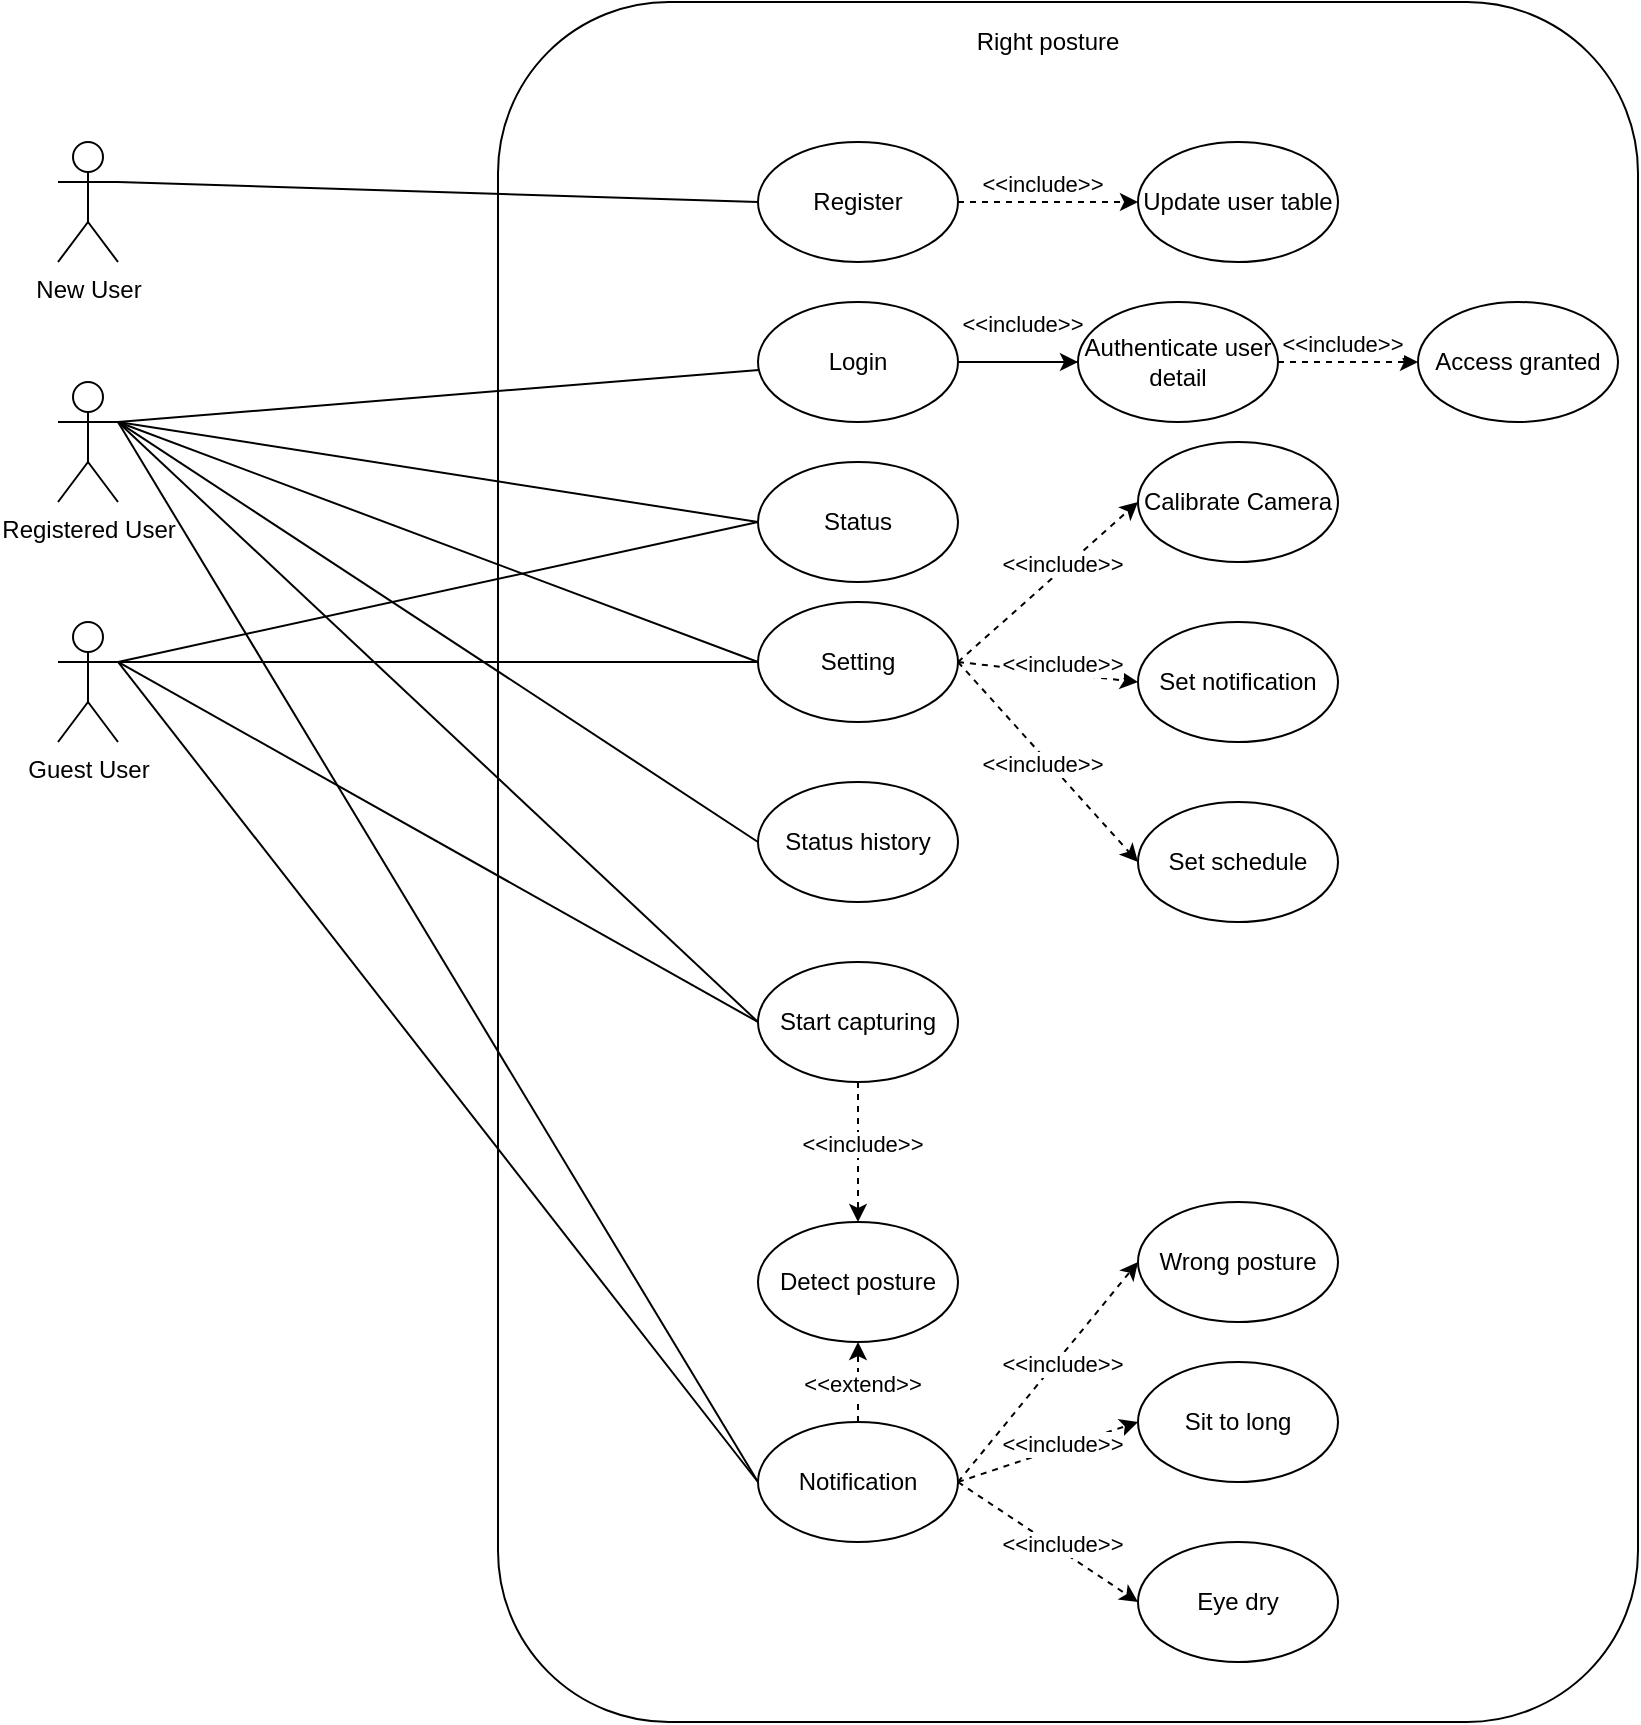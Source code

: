 <mxfile version="15.1.4" type="github">
  <diagram id="-JG7Txu0DK5-Xhey4MnM" name="Page-1">
    <mxGraphModel dx="1422" dy="794" grid="1" gridSize="10" guides="1" tooltips="1" connect="1" arrows="1" fold="1" page="1" pageScale="1" pageWidth="827" pageHeight="1169" math="0" shadow="0">
      <root>
        <mxCell id="0" />
        <mxCell id="1" parent="0" />
        <mxCell id="ysH4_pA1c9GqVPpLG9Pp-1" value="" style="whiteSpace=wrap;html=1;rounded=1;imageAspect=1;" parent="1" vertex="1">
          <mxGeometry x="250" y="20" width="570" height="860" as="geometry" />
        </mxCell>
        <mxCell id="GeJTeXuIoCjIr-xAFSPv-11" style="rounded=0;orthogonalLoop=1;jettySize=auto;html=1;exitX=1;exitY=0.333;exitDx=0;exitDy=0;exitPerimeter=0;entryX=0;entryY=0.5;entryDx=0;entryDy=0;endArrow=none;endFill=0;" edge="1" parent="1" source="ETKNKPYpxQJcBR0h2Ky9-1" target="DozMbugxacGF-HmCCZbO-14">
          <mxGeometry relative="1" as="geometry" />
        </mxCell>
        <mxCell id="GeJTeXuIoCjIr-xAFSPv-33" style="edgeStyle=none;rounded=0;orthogonalLoop=1;jettySize=auto;html=1;exitX=1;exitY=0.333;exitDx=0;exitDy=0;exitPerimeter=0;entryX=0;entryY=0.5;entryDx=0;entryDy=0;endArrow=none;endFill=0;" edge="1" parent="1" source="ETKNKPYpxQJcBR0h2Ky9-1" target="GeJTeXuIoCjIr-xAFSPv-16">
          <mxGeometry relative="1" as="geometry" />
        </mxCell>
        <mxCell id="GeJTeXuIoCjIr-xAFSPv-43" style="edgeStyle=none;rounded=0;orthogonalLoop=1;jettySize=auto;html=1;exitX=1;exitY=0.333;exitDx=0;exitDy=0;exitPerimeter=0;entryX=0;entryY=0.5;entryDx=0;entryDy=0;endArrow=none;endFill=0;" edge="1" parent="1" source="ETKNKPYpxQJcBR0h2Ky9-1" target="GeJTeXuIoCjIr-xAFSPv-14">
          <mxGeometry relative="1" as="geometry" />
        </mxCell>
        <mxCell id="ETKNKPYpxQJcBR0h2Ky9-1" value="Registered User" style="shape=umlActor;verticalLabelPosition=bottom;verticalAlign=top;html=1;outlineConnect=0;" parent="1" vertex="1">
          <mxGeometry x="30" y="210" width="30" height="60" as="geometry" />
        </mxCell>
        <mxCell id="GeJTeXuIoCjIr-xAFSPv-59" style="edgeStyle=none;rounded=0;orthogonalLoop=1;jettySize=auto;html=1;exitX=1;exitY=0.5;exitDx=0;exitDy=0;dashed=1;endArrow=classic;endFill=1;" edge="1" parent="1" source="DozMbugxacGF-HmCCZbO-1" target="GeJTeXuIoCjIr-xAFSPv-57">
          <mxGeometry relative="1" as="geometry" />
        </mxCell>
        <mxCell id="DozMbugxacGF-HmCCZbO-1" value="Login" style="ellipse;whiteSpace=wrap;html=1;" parent="1" vertex="1">
          <mxGeometry x="380" y="170" width="100" height="60" as="geometry" />
        </mxCell>
        <mxCell id="cGa_y_yXtvTN1m9Yh7HD-2" value="Right posture" style="text;html=1;strokeColor=none;fillColor=none;align=center;verticalAlign=middle;whiteSpace=wrap;rounded=0;" parent="1" vertex="1">
          <mxGeometry x="270" y="30" width="510" height="20" as="geometry" />
        </mxCell>
        <mxCell id="GeJTeXuIoCjIr-xAFSPv-60" style="edgeStyle=none;rounded=0;orthogonalLoop=1;jettySize=auto;html=1;exitX=1;exitY=0.5;exitDx=0;exitDy=0;dashed=1;endArrow=classic;endFill=1;" edge="1" parent="1" source="DozMbugxacGF-HmCCZbO-2" target="GeJTeXuIoCjIr-xAFSPv-56">
          <mxGeometry relative="1" as="geometry" />
        </mxCell>
        <mxCell id="DozMbugxacGF-HmCCZbO-2" value="&lt;span&gt;Register&lt;/span&gt;" style="ellipse;whiteSpace=wrap;html=1;" parent="1" vertex="1">
          <mxGeometry x="380" y="90" width="100" height="60" as="geometry" />
        </mxCell>
        <mxCell id="GeJTeXuIoCjIr-xAFSPv-50" style="edgeStyle=none;rounded=0;orthogonalLoop=1;jettySize=auto;html=1;exitX=1;exitY=0.5;exitDx=0;exitDy=0;entryX=0;entryY=0.5;entryDx=0;entryDy=0;dashed=1;endArrow=classic;endFill=1;" edge="1" parent="1" source="DozMbugxacGF-HmCCZbO-4" target="GeJTeXuIoCjIr-xAFSPv-47">
          <mxGeometry relative="1" as="geometry" />
        </mxCell>
        <mxCell id="GeJTeXuIoCjIr-xAFSPv-51" style="edgeStyle=none;rounded=0;orthogonalLoop=1;jettySize=auto;html=1;exitX=1;exitY=0.5;exitDx=0;exitDy=0;entryX=0;entryY=0.5;entryDx=0;entryDy=0;dashed=1;endArrow=classic;endFill=1;" edge="1" parent="1" source="DozMbugxacGF-HmCCZbO-4" target="GeJTeXuIoCjIr-xAFSPv-48">
          <mxGeometry relative="1" as="geometry" />
        </mxCell>
        <mxCell id="GeJTeXuIoCjIr-xAFSPv-52" style="edgeStyle=none;rounded=0;orthogonalLoop=1;jettySize=auto;html=1;exitX=1;exitY=0.5;exitDx=0;exitDy=0;entryX=0;entryY=0.5;entryDx=0;entryDy=0;dashed=1;endArrow=classic;endFill=1;" edge="1" parent="1" source="DozMbugxacGF-HmCCZbO-4" target="GeJTeXuIoCjIr-xAFSPv-49">
          <mxGeometry relative="1" as="geometry" />
        </mxCell>
        <mxCell id="DozMbugxacGF-HmCCZbO-4" value="Setting" style="ellipse;whiteSpace=wrap;html=1;" parent="1" vertex="1">
          <mxGeometry x="380" y="320" width="100" height="60" as="geometry" />
        </mxCell>
        <mxCell id="DozMbugxacGF-HmCCZbO-7" value="Status" style="ellipse;whiteSpace=wrap;html=1;" parent="1" vertex="1">
          <mxGeometry x="380" y="250" width="100" height="60" as="geometry" />
        </mxCell>
        <mxCell id="DozMbugxacGF-HmCCZbO-9" style="rounded=0;orthogonalLoop=1;jettySize=auto;html=1;exitX=1;exitY=0.333;exitDx=0;exitDy=0;exitPerimeter=0;endArrow=none;endFill=0;" parent="1" source="ETKNKPYpxQJcBR0h2Ky9-1" target="DozMbugxacGF-HmCCZbO-1" edge="1">
          <mxGeometry relative="1" as="geometry" />
        </mxCell>
        <mxCell id="DozMbugxacGF-HmCCZbO-11" style="rounded=0;orthogonalLoop=1;jettySize=auto;html=1;exitX=1;exitY=0.333;exitDx=0;exitDy=0;exitPerimeter=0;entryX=0;entryY=0.5;entryDx=0;entryDy=0;endArrow=none;endFill=0;" parent="1" source="ETKNKPYpxQJcBR0h2Ky9-1" target="DozMbugxacGF-HmCCZbO-4" edge="1">
          <mxGeometry relative="1" as="geometry" />
        </mxCell>
        <mxCell id="DozMbugxacGF-HmCCZbO-13" style="rounded=0;orthogonalLoop=1;jettySize=auto;html=1;exitX=1;exitY=0.333;exitDx=0;exitDy=0;exitPerimeter=0;entryX=0;entryY=0.5;entryDx=0;entryDy=0;endArrow=none;endFill=0;" parent="1" source="ETKNKPYpxQJcBR0h2Ky9-1" target="DozMbugxacGF-HmCCZbO-7" edge="1">
          <mxGeometry relative="1" as="geometry" />
        </mxCell>
        <mxCell id="DozMbugxacGF-HmCCZbO-14" value="Status history" style="ellipse;whiteSpace=wrap;html=1;" parent="1" vertex="1">
          <mxGeometry x="380" y="410" width="100" height="60" as="geometry" />
        </mxCell>
        <mxCell id="GeJTeXuIoCjIr-xAFSPv-7" style="rounded=0;orthogonalLoop=1;jettySize=auto;html=1;entryX=0;entryY=0.5;entryDx=0;entryDy=0;exitX=1;exitY=0.333;exitDx=0;exitDy=0;exitPerimeter=0;endArrow=none;endFill=0;" edge="1" parent="1" source="GeJTeXuIoCjIr-xAFSPv-2" target="DozMbugxacGF-HmCCZbO-4">
          <mxGeometry relative="1" as="geometry" />
        </mxCell>
        <mxCell id="GeJTeXuIoCjIr-xAFSPv-8" style="rounded=0;orthogonalLoop=1;jettySize=auto;html=1;entryX=0;entryY=0.5;entryDx=0;entryDy=0;exitX=1;exitY=0.333;exitDx=0;exitDy=0;exitPerimeter=0;endArrow=none;endFill=0;" edge="1" parent="1" source="GeJTeXuIoCjIr-xAFSPv-2" target="DozMbugxacGF-HmCCZbO-7">
          <mxGeometry relative="1" as="geometry" />
        </mxCell>
        <mxCell id="GeJTeXuIoCjIr-xAFSPv-34" style="edgeStyle=none;rounded=0;orthogonalLoop=1;jettySize=auto;html=1;exitX=1;exitY=0.333;exitDx=0;exitDy=0;exitPerimeter=0;entryX=0;entryY=0.5;entryDx=0;entryDy=0;endArrow=none;endFill=0;" edge="1" parent="1" source="GeJTeXuIoCjIr-xAFSPv-2" target="GeJTeXuIoCjIr-xAFSPv-16">
          <mxGeometry relative="1" as="geometry" />
        </mxCell>
        <mxCell id="GeJTeXuIoCjIr-xAFSPv-44" style="edgeStyle=none;rounded=0;orthogonalLoop=1;jettySize=auto;html=1;exitX=1;exitY=0.333;exitDx=0;exitDy=0;exitPerimeter=0;entryX=0;entryY=0.5;entryDx=0;entryDy=0;endArrow=none;endFill=0;" edge="1" parent="1" source="GeJTeXuIoCjIr-xAFSPv-2" target="GeJTeXuIoCjIr-xAFSPv-14">
          <mxGeometry relative="1" as="geometry" />
        </mxCell>
        <mxCell id="GeJTeXuIoCjIr-xAFSPv-2" value="Guest User" style="shape=umlActor;verticalLabelPosition=bottom;verticalAlign=top;html=1;outlineConnect=0;" vertex="1" parent="1">
          <mxGeometry x="30" y="330" width="30" height="60" as="geometry" />
        </mxCell>
        <mxCell id="GeJTeXuIoCjIr-xAFSPv-12" style="rounded=0;orthogonalLoop=1;jettySize=auto;html=1;exitX=1;exitY=0.333;exitDx=0;exitDy=0;exitPerimeter=0;entryX=0;entryY=0.5;entryDx=0;entryDy=0;endArrow=none;endFill=0;" edge="1" parent="1" source="GeJTeXuIoCjIr-xAFSPv-4" target="DozMbugxacGF-HmCCZbO-2">
          <mxGeometry relative="1" as="geometry" />
        </mxCell>
        <mxCell id="GeJTeXuIoCjIr-xAFSPv-4" value="New User" style="shape=umlActor;verticalLabelPosition=bottom;verticalAlign=top;html=1;outlineConnect=0;" vertex="1" parent="1">
          <mxGeometry x="30" y="90" width="30" height="60" as="geometry" />
        </mxCell>
        <mxCell id="GeJTeXuIoCjIr-xAFSPv-23" style="edgeStyle=none;rounded=0;orthogonalLoop=1;jettySize=auto;html=1;endArrow=classic;endFill=1;dashed=1;" edge="1" parent="1" source="GeJTeXuIoCjIr-xAFSPv-14" target="GeJTeXuIoCjIr-xAFSPv-22">
          <mxGeometry relative="1" as="geometry">
            <Array as="points">
              <mxPoint x="430" y="600" />
            </Array>
          </mxGeometry>
        </mxCell>
        <mxCell id="GeJTeXuIoCjIr-xAFSPv-14" value="Start capturing" style="ellipse;whiteSpace=wrap;html=1;" vertex="1" parent="1">
          <mxGeometry x="380" y="500" width="100" height="60" as="geometry" />
        </mxCell>
        <mxCell id="GeJTeXuIoCjIr-xAFSPv-30" style="edgeStyle=none;rounded=0;orthogonalLoop=1;jettySize=auto;html=1;exitX=1;exitY=0.5;exitDx=0;exitDy=0;entryX=0;entryY=0.5;entryDx=0;entryDy=0;endArrow=classic;endFill=1;dashed=1;" edge="1" parent="1" source="GeJTeXuIoCjIr-xAFSPv-16" target="GeJTeXuIoCjIr-xAFSPv-28">
          <mxGeometry relative="1" as="geometry" />
        </mxCell>
        <mxCell id="GeJTeXuIoCjIr-xAFSPv-31" style="edgeStyle=none;rounded=0;orthogonalLoop=1;jettySize=auto;html=1;exitX=1;exitY=0.5;exitDx=0;exitDy=0;entryX=0;entryY=0.5;entryDx=0;entryDy=0;endArrow=classic;endFill=1;dashed=1;" edge="1" parent="1" source="GeJTeXuIoCjIr-xAFSPv-16" target="GeJTeXuIoCjIr-xAFSPv-21">
          <mxGeometry relative="1" as="geometry" />
        </mxCell>
        <mxCell id="GeJTeXuIoCjIr-xAFSPv-32" style="edgeStyle=none;rounded=0;orthogonalLoop=1;jettySize=auto;html=1;exitX=1;exitY=0.5;exitDx=0;exitDy=0;entryX=0;entryY=0.5;entryDx=0;entryDy=0;endArrow=classic;endFill=1;dashed=1;" edge="1" parent="1" source="GeJTeXuIoCjIr-xAFSPv-16" target="GeJTeXuIoCjIr-xAFSPv-17">
          <mxGeometry relative="1" as="geometry" />
        </mxCell>
        <mxCell id="GeJTeXuIoCjIr-xAFSPv-41" style="edgeStyle=none;rounded=0;orthogonalLoop=1;jettySize=auto;html=1;exitX=0.5;exitY=0;exitDx=0;exitDy=0;endArrow=classic;endFill=1;dashed=1;" edge="1" parent="1" source="GeJTeXuIoCjIr-xAFSPv-16" target="GeJTeXuIoCjIr-xAFSPv-22">
          <mxGeometry relative="1" as="geometry" />
        </mxCell>
        <mxCell id="GeJTeXuIoCjIr-xAFSPv-16" value="Notification" style="ellipse;whiteSpace=wrap;html=1;" vertex="1" parent="1">
          <mxGeometry x="380" y="730" width="100" height="60" as="geometry" />
        </mxCell>
        <mxCell id="GeJTeXuIoCjIr-xAFSPv-17" value="Wrong posture" style="ellipse;whiteSpace=wrap;html=1;" vertex="1" parent="1">
          <mxGeometry x="570" y="620" width="100" height="60" as="geometry" />
        </mxCell>
        <mxCell id="GeJTeXuIoCjIr-xAFSPv-21" value="Sit to long" style="ellipse;whiteSpace=wrap;html=1;" vertex="1" parent="1">
          <mxGeometry x="570" y="700" width="100" height="60" as="geometry" />
        </mxCell>
        <mxCell id="GeJTeXuIoCjIr-xAFSPv-22" value="Detect posture" style="ellipse;whiteSpace=wrap;html=1;" vertex="1" parent="1">
          <mxGeometry x="380" y="630" width="100" height="60" as="geometry" />
        </mxCell>
        <mxCell id="GeJTeXuIoCjIr-xAFSPv-28" value="Eye dry" style="ellipse;whiteSpace=wrap;html=1;" vertex="1" parent="1">
          <mxGeometry x="570" y="790" width="100" height="60" as="geometry" />
        </mxCell>
        <mxCell id="GeJTeXuIoCjIr-xAFSPv-37" value="&amp;lt;&amp;lt;include&amp;gt;&amp;gt;" style="edgeLabel;html=1;align=center;verticalAlign=middle;resizable=0;points=[];" vertex="1" connectable="0" parent="1">
          <mxGeometry x="549.998" y="550.005" as="geometry">
            <mxPoint x="-118" y="41" as="offset" />
          </mxGeometry>
        </mxCell>
        <mxCell id="GeJTeXuIoCjIr-xAFSPv-38" value="&amp;lt;&amp;lt;include&amp;gt;&amp;gt;" style="edgeLabel;html=1;align=center;verticalAlign=middle;resizable=0;points=[];" vertex="1" connectable="0" parent="1">
          <mxGeometry x="649.998" y="750.005" as="geometry">
            <mxPoint x="-118" y="41" as="offset" />
          </mxGeometry>
        </mxCell>
        <mxCell id="GeJTeXuIoCjIr-xAFSPv-39" value="&amp;lt;&amp;lt;include&amp;gt;&amp;gt;" style="edgeLabel;html=1;align=center;verticalAlign=middle;resizable=0;points=[];" vertex="1" connectable="0" parent="1">
          <mxGeometry x="649.998" y="660.005" as="geometry">
            <mxPoint x="-118" y="41" as="offset" />
          </mxGeometry>
        </mxCell>
        <mxCell id="GeJTeXuIoCjIr-xAFSPv-40" value="&amp;lt;&amp;lt;include&amp;gt;&amp;gt;" style="edgeLabel;html=1;align=center;verticalAlign=middle;resizable=0;points=[];" vertex="1" connectable="0" parent="1">
          <mxGeometry x="649.998" y="700.005" as="geometry">
            <mxPoint x="-118" y="41" as="offset" />
          </mxGeometry>
        </mxCell>
        <mxCell id="GeJTeXuIoCjIr-xAFSPv-42" value="&amp;lt;&amp;lt;extend&amp;gt;&amp;gt;" style="edgeLabel;html=1;align=center;verticalAlign=middle;resizable=0;points=[];" vertex="1" connectable="0" parent="1">
          <mxGeometry x="549.998" y="670.005" as="geometry">
            <mxPoint x="-118" y="41" as="offset" />
          </mxGeometry>
        </mxCell>
        <mxCell id="GeJTeXuIoCjIr-xAFSPv-47" value="Calibrate Camera" style="ellipse;whiteSpace=wrap;html=1;" vertex="1" parent="1">
          <mxGeometry x="570" y="240" width="100" height="60" as="geometry" />
        </mxCell>
        <mxCell id="GeJTeXuIoCjIr-xAFSPv-48" value="Set notification" style="ellipse;whiteSpace=wrap;html=1;" vertex="1" parent="1">
          <mxGeometry x="570" y="330" width="100" height="60" as="geometry" />
        </mxCell>
        <mxCell id="GeJTeXuIoCjIr-xAFSPv-49" value="Set&amp;nbsp;schedule" style="ellipse;whiteSpace=wrap;html=1;" vertex="1" parent="1">
          <mxGeometry x="570" y="420" width="100" height="60" as="geometry" />
        </mxCell>
        <mxCell id="GeJTeXuIoCjIr-xAFSPv-53" value="&amp;lt;&amp;lt;include&amp;gt;&amp;gt;" style="edgeLabel;html=1;align=center;verticalAlign=middle;resizable=0;points=[];" vertex="1" connectable="0" parent="1">
          <mxGeometry x="649.998" y="260.005" as="geometry">
            <mxPoint x="-118" y="41" as="offset" />
          </mxGeometry>
        </mxCell>
        <mxCell id="GeJTeXuIoCjIr-xAFSPv-54" value="&amp;lt;&amp;lt;include&amp;gt;&amp;gt;" style="edgeLabel;html=1;align=center;verticalAlign=middle;resizable=0;points=[];" vertex="1" connectable="0" parent="1">
          <mxGeometry x="649.998" y="310.005" as="geometry">
            <mxPoint x="-118" y="41" as="offset" />
          </mxGeometry>
        </mxCell>
        <mxCell id="GeJTeXuIoCjIr-xAFSPv-55" value="&amp;lt;&amp;lt;include&amp;gt;&amp;gt;" style="edgeLabel;html=1;align=center;verticalAlign=middle;resizable=0;points=[];" vertex="1" connectable="0" parent="1">
          <mxGeometry x="639.998" y="360.005" as="geometry">
            <mxPoint x="-118" y="41" as="offset" />
          </mxGeometry>
        </mxCell>
        <mxCell id="GeJTeXuIoCjIr-xAFSPv-56" value="&lt;span&gt;Update user table&lt;/span&gt;" style="ellipse;whiteSpace=wrap;html=1;" vertex="1" parent="1">
          <mxGeometry x="570" y="90" width="100" height="60" as="geometry" />
        </mxCell>
        <mxCell id="GeJTeXuIoCjIr-xAFSPv-65" style="edgeStyle=none;rounded=0;orthogonalLoop=1;jettySize=auto;html=1;exitX=1;exitY=0.5;exitDx=0;exitDy=0;entryX=0;entryY=0.5;entryDx=0;entryDy=0;dashed=1;endArrow=classic;endFill=1;" edge="1" parent="1" source="GeJTeXuIoCjIr-xAFSPv-57" target="GeJTeXuIoCjIr-xAFSPv-64">
          <mxGeometry relative="1" as="geometry" />
        </mxCell>
        <mxCell id="GeJTeXuIoCjIr-xAFSPv-67" value="" style="edgeStyle=none;rounded=0;orthogonalLoop=1;jettySize=auto;html=1;dashed=1;endArrow=none;endFill=0;" edge="1" parent="1" source="GeJTeXuIoCjIr-xAFSPv-57" target="DozMbugxacGF-HmCCZbO-1">
          <mxGeometry relative="1" as="geometry" />
        </mxCell>
        <mxCell id="GeJTeXuIoCjIr-xAFSPv-57" value="Authenticate user detail" style="ellipse;whiteSpace=wrap;html=1;" vertex="1" parent="1">
          <mxGeometry x="540" y="170" width="100" height="60" as="geometry" />
        </mxCell>
        <mxCell id="GeJTeXuIoCjIr-xAFSPv-61" value="&amp;lt;&amp;lt;include&amp;gt;&amp;gt;" style="edgeLabel;html=1;align=center;verticalAlign=middle;resizable=0;points=[];" vertex="1" connectable="0" parent="1">
          <mxGeometry x="639.998" y="70.005" as="geometry">
            <mxPoint x="-118" y="41" as="offset" />
          </mxGeometry>
        </mxCell>
        <mxCell id="GeJTeXuIoCjIr-xAFSPv-62" value="&amp;lt;&amp;lt;include&amp;gt;&amp;gt;" style="edgeLabel;html=1;align=center;verticalAlign=middle;resizable=0;points=[];" vertex="1" connectable="0" parent="1">
          <mxGeometry x="629.998" y="140.005" as="geometry">
            <mxPoint x="-118" y="41" as="offset" />
          </mxGeometry>
        </mxCell>
        <mxCell id="GeJTeXuIoCjIr-xAFSPv-64" value="Access granted" style="ellipse;whiteSpace=wrap;html=1;" vertex="1" parent="1">
          <mxGeometry x="710" y="170" width="100" height="60" as="geometry" />
        </mxCell>
        <mxCell id="GeJTeXuIoCjIr-xAFSPv-66" value="&amp;lt;&amp;lt;include&amp;gt;&amp;gt;" style="edgeLabel;html=1;align=center;verticalAlign=middle;resizable=0;points=[];" vertex="1" connectable="0" parent="1">
          <mxGeometry x="789.998" y="150.005" as="geometry">
            <mxPoint x="-118" y="41" as="offset" />
          </mxGeometry>
        </mxCell>
      </root>
    </mxGraphModel>
  </diagram>
</mxfile>
